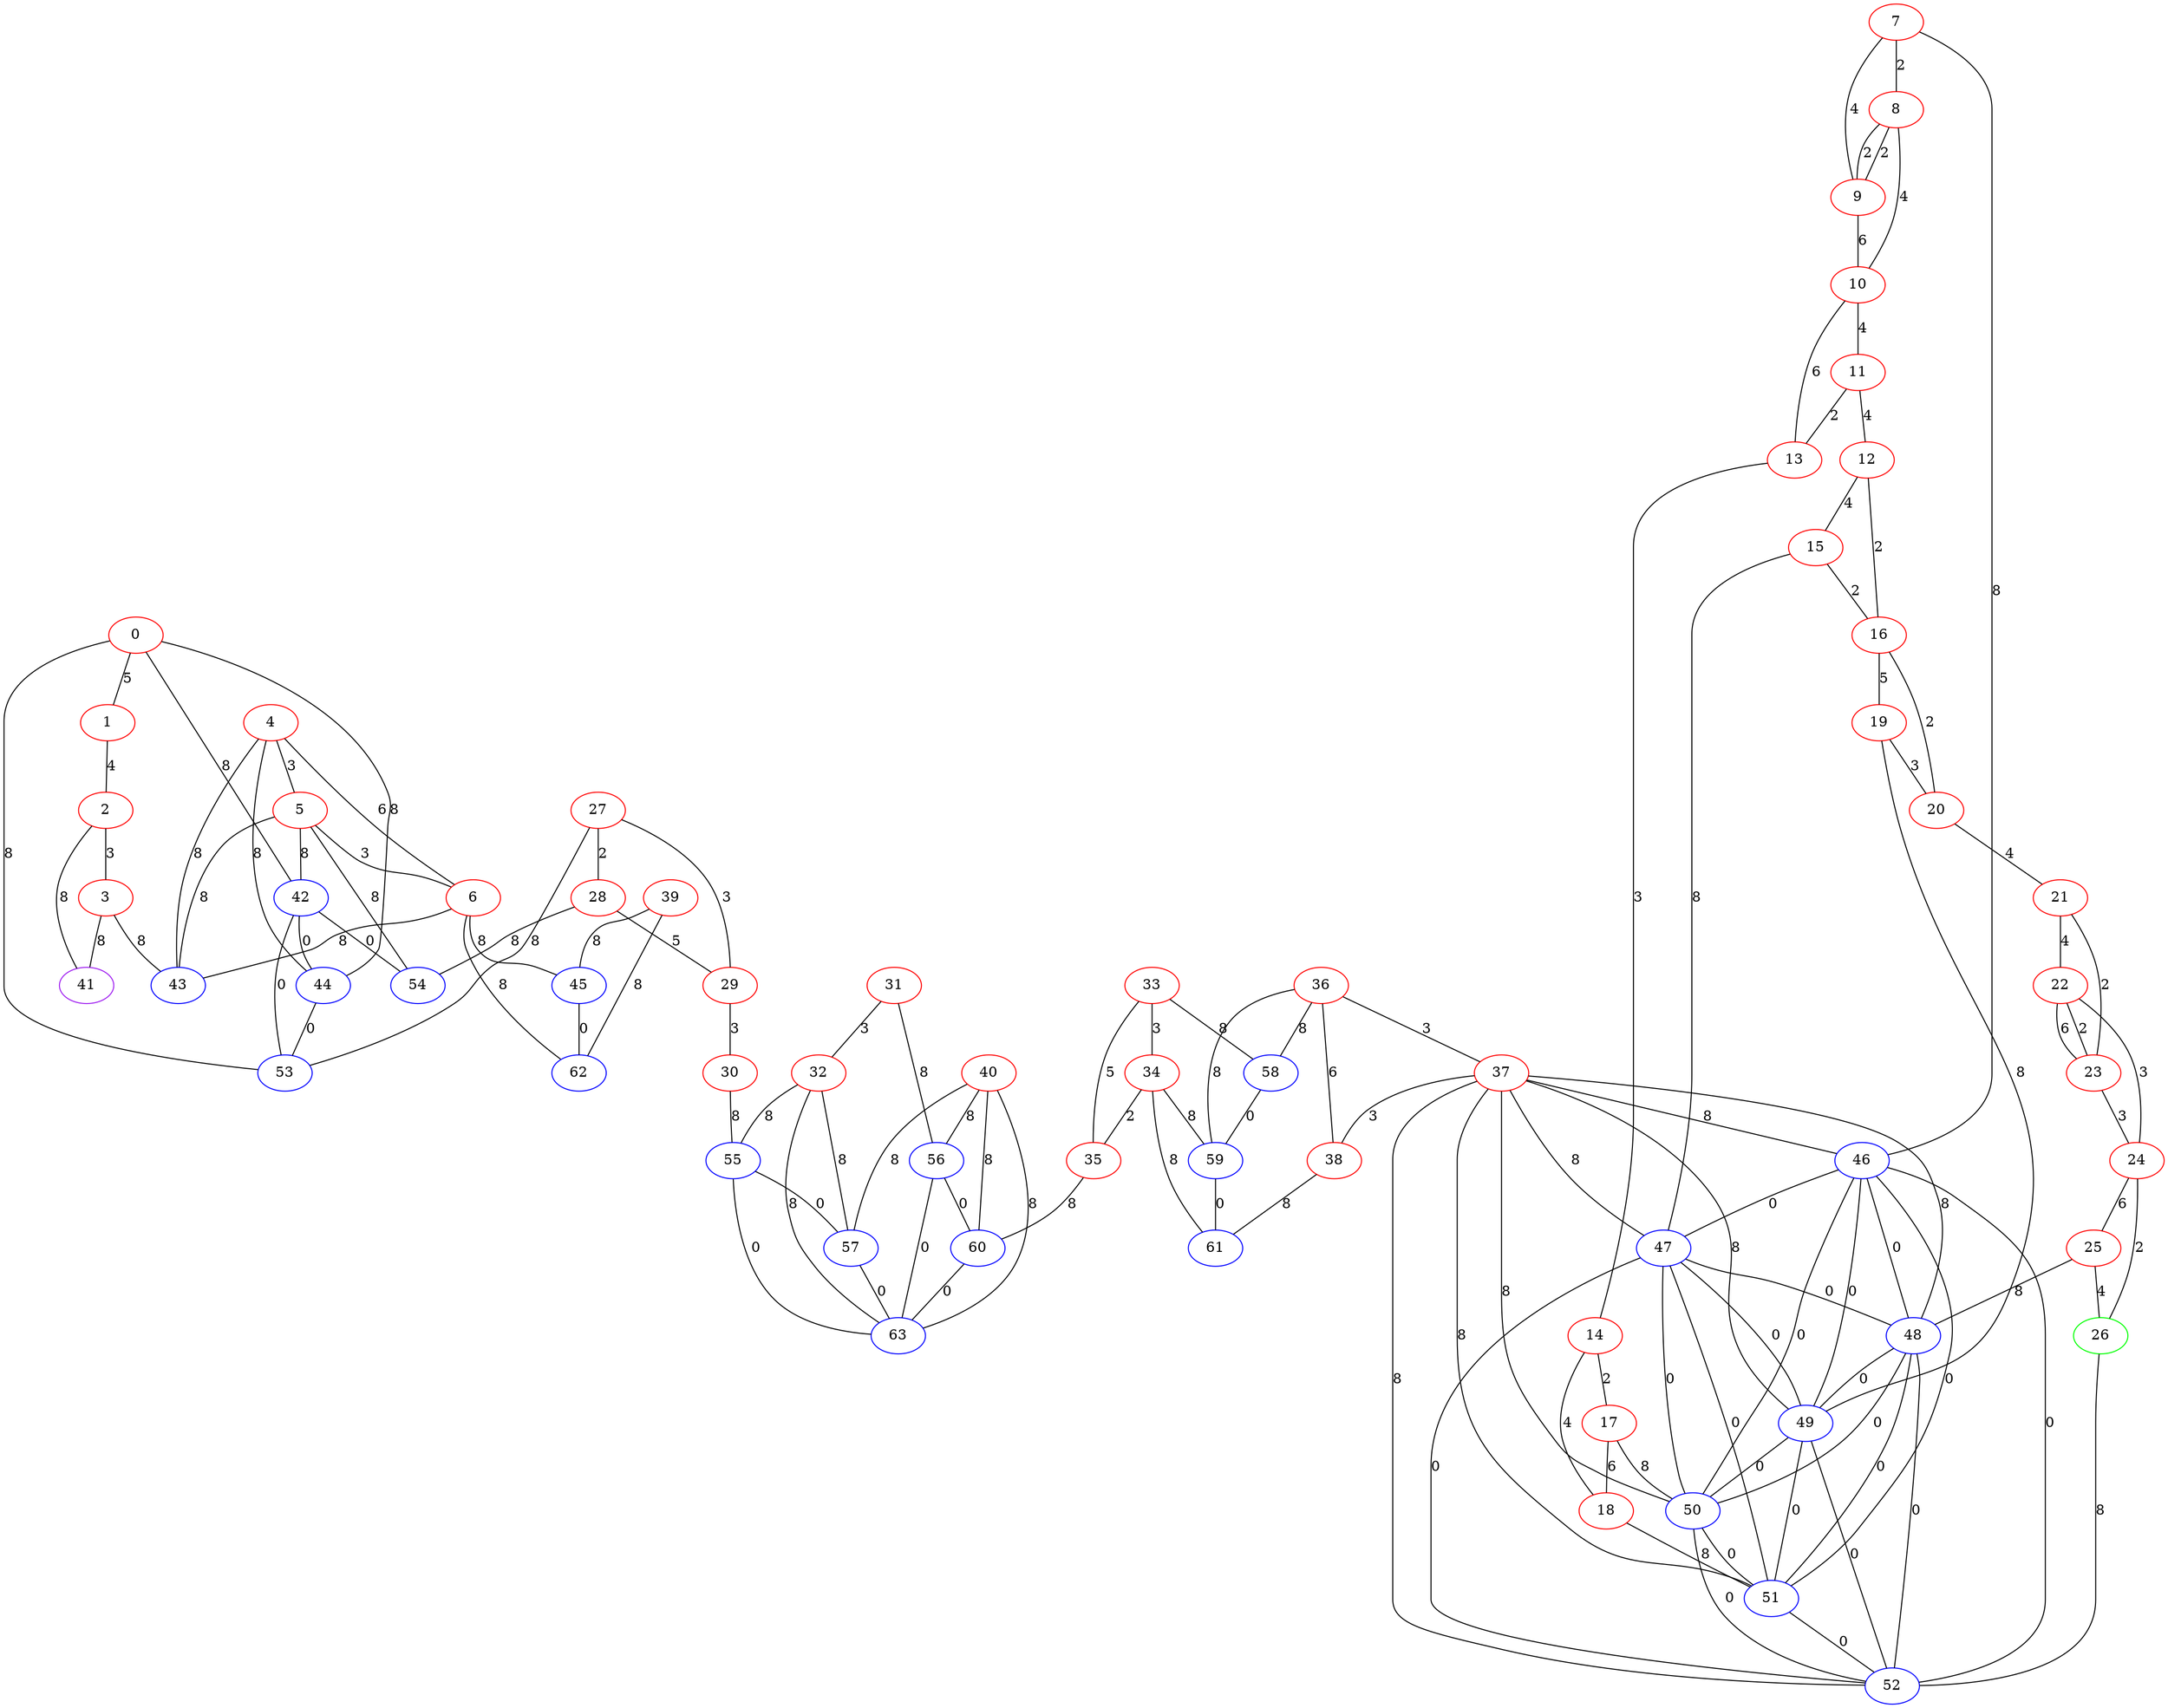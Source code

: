graph "" {
0 [color=red, weight=1];
1 [color=red, weight=1];
2 [color=red, weight=1];
3 [color=red, weight=1];
4 [color=red, weight=1];
5 [color=red, weight=1];
6 [color=red, weight=1];
7 [color=red, weight=1];
8 [color=red, weight=1];
9 [color=red, weight=1];
10 [color=red, weight=1];
11 [color=red, weight=1];
12 [color=red, weight=1];
13 [color=red, weight=1];
14 [color=red, weight=1];
15 [color=red, weight=1];
16 [color=red, weight=1];
17 [color=red, weight=1];
18 [color=red, weight=1];
19 [color=red, weight=1];
20 [color=red, weight=1];
21 [color=red, weight=1];
22 [color=red, weight=1];
23 [color=red, weight=1];
24 [color=red, weight=1];
25 [color=red, weight=1];
26 [color=green, weight=2];
27 [color=red, weight=1];
28 [color=red, weight=1];
29 [color=red, weight=1];
30 [color=red, weight=1];
31 [color=red, weight=1];
32 [color=red, weight=1];
33 [color=red, weight=1];
34 [color=red, weight=1];
35 [color=red, weight=1];
36 [color=red, weight=1];
37 [color=red, weight=1];
38 [color=red, weight=1];
39 [color=red, weight=1];
40 [color=red, weight=1];
41 [color=purple, weight=4];
42 [color=blue, weight=3];
43 [color=blue, weight=3];
44 [color=blue, weight=3];
45 [color=blue, weight=3];
46 [color=blue, weight=3];
47 [color=blue, weight=3];
48 [color=blue, weight=3];
49 [color=blue, weight=3];
50 [color=blue, weight=3];
51 [color=blue, weight=3];
52 [color=blue, weight=3];
53 [color=blue, weight=3];
54 [color=blue, weight=3];
55 [color=blue, weight=3];
56 [color=blue, weight=3];
57 [color=blue, weight=3];
58 [color=blue, weight=3];
59 [color=blue, weight=3];
60 [color=blue, weight=3];
61 [color=blue, weight=3];
62 [color=blue, weight=3];
63 [color=blue, weight=3];
0 -- 1  [key=0, label=5];
0 -- 42  [key=0, label=8];
0 -- 44  [key=0, label=8];
0 -- 53  [key=0, label=8];
1 -- 2  [key=0, label=4];
2 -- 3  [key=0, label=3];
2 -- 41  [key=0, label=8];
3 -- 41  [key=0, label=8];
3 -- 43  [key=0, label=8];
4 -- 43  [key=0, label=8];
4 -- 44  [key=0, label=8];
4 -- 5  [key=0, label=3];
4 -- 6  [key=0, label=6];
5 -- 42  [key=0, label=8];
5 -- 43  [key=0, label=8];
5 -- 54  [key=0, label=8];
5 -- 6  [key=0, label=3];
6 -- 43  [key=0, label=8];
6 -- 62  [key=0, label=8];
6 -- 45  [key=0, label=8];
7 -- 8  [key=0, label=2];
7 -- 9  [key=0, label=4];
7 -- 46  [key=0, label=8];
8 -- 9  [key=0, label=2];
8 -- 9  [key=1, label=2];
8 -- 10  [key=0, label=4];
9 -- 10  [key=0, label=6];
10 -- 11  [key=0, label=4];
10 -- 13  [key=0, label=6];
11 -- 12  [key=0, label=4];
11 -- 13  [key=0, label=2];
12 -- 16  [key=0, label=2];
12 -- 15  [key=0, label=4];
13 -- 14  [key=0, label=3];
14 -- 17  [key=0, label=2];
14 -- 18  [key=0, label=4];
15 -- 16  [key=0, label=2];
15 -- 47  [key=0, label=8];
16 -- 19  [key=0, label=5];
16 -- 20  [key=0, label=2];
17 -- 18  [key=0, label=6];
17 -- 50  [key=0, label=8];
18 -- 51  [key=0, label=8];
19 -- 49  [key=0, label=8];
19 -- 20  [key=0, label=3];
20 -- 21  [key=0, label=4];
21 -- 22  [key=0, label=4];
21 -- 23  [key=0, label=2];
22 -- 24  [key=0, label=3];
22 -- 23  [key=0, label=2];
22 -- 23  [key=1, label=6];
23 -- 24  [key=0, label=3];
24 -- 25  [key=0, label=6];
24 -- 26  [key=0, label=2];
25 -- 48  [key=0, label=8];
25 -- 26  [key=0, label=4];
26 -- 52  [key=0, label=8];
27 -- 28  [key=0, label=2];
27 -- 29  [key=0, label=3];
27 -- 53  [key=0, label=8];
28 -- 29  [key=0, label=5];
28 -- 54  [key=0, label=8];
29 -- 30  [key=0, label=3];
30 -- 55  [key=0, label=8];
31 -- 32  [key=0, label=3];
31 -- 56  [key=0, label=8];
32 -- 57  [key=0, label=8];
32 -- 55  [key=0, label=8];
32 -- 63  [key=0, label=8];
33 -- 34  [key=0, label=3];
33 -- 35  [key=0, label=5];
33 -- 58  [key=0, label=8];
34 -- 35  [key=0, label=2];
34 -- 61  [key=0, label=8];
34 -- 59  [key=0, label=8];
35 -- 60  [key=0, label=8];
36 -- 58  [key=0, label=8];
36 -- 59  [key=0, label=8];
36 -- 37  [key=0, label=3];
36 -- 38  [key=0, label=6];
37 -- 38  [key=0, label=3];
37 -- 46  [key=0, label=8];
37 -- 47  [key=0, label=8];
37 -- 48  [key=0, label=8];
37 -- 49  [key=0, label=8];
37 -- 50  [key=0, label=8];
37 -- 51  [key=0, label=8];
37 -- 52  [key=0, label=8];
38 -- 61  [key=0, label=8];
39 -- 45  [key=0, label=8];
39 -- 62  [key=0, label=8];
40 -- 56  [key=0, label=8];
40 -- 57  [key=0, label=8];
40 -- 60  [key=0, label=8];
40 -- 63  [key=0, label=8];
42 -- 44  [key=0, label=0];
42 -- 54  [key=0, label=0];
42 -- 53  [key=0, label=0];
44 -- 53  [key=0, label=0];
45 -- 62  [key=0, label=0];
46 -- 47  [key=0, label=0];
46 -- 48  [key=0, label=0];
46 -- 49  [key=0, label=0];
46 -- 50  [key=0, label=0];
46 -- 51  [key=0, label=0];
46 -- 52  [key=0, label=0];
47 -- 48  [key=0, label=0];
47 -- 49  [key=0, label=0];
47 -- 50  [key=0, label=0];
47 -- 51  [key=0, label=0];
47 -- 52  [key=0, label=0];
48 -- 49  [key=0, label=0];
48 -- 50  [key=0, label=0];
48 -- 51  [key=0, label=0];
48 -- 52  [key=0, label=0];
49 -- 50  [key=0, label=0];
49 -- 51  [key=0, label=0];
49 -- 52  [key=0, label=0];
50 -- 51  [key=0, label=0];
50 -- 52  [key=0, label=0];
51 -- 52  [key=0, label=0];
55 -- 57  [key=0, label=0];
55 -- 63  [key=0, label=0];
56 -- 63  [key=0, label=0];
56 -- 60  [key=0, label=0];
57 -- 63  [key=0, label=0];
58 -- 59  [key=0, label=0];
59 -- 61  [key=0, label=0];
60 -- 63  [key=0, label=0];
}
